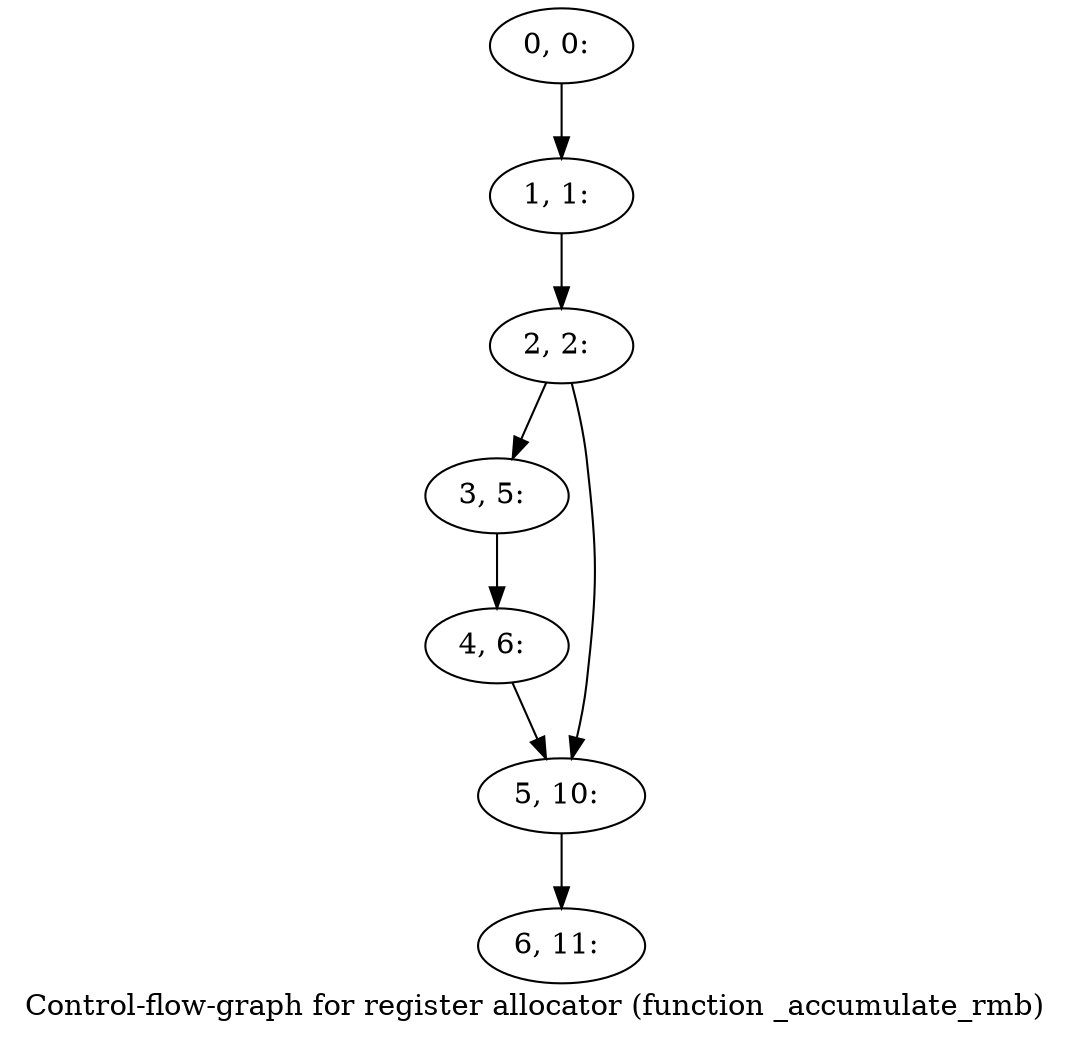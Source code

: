 digraph G {
graph [label="Control-flow-graph for register allocator (function _accumulate_rmb)"]
0[label="0, 0: "];
1[label="1, 1: "];
2[label="2, 2: "];
3[label="3, 5: "];
4[label="4, 6: "];
5[label="5, 10: "];
6[label="6, 11: "];
0->1 ;
1->2 ;
2->3 ;
2->5 ;
3->4 ;
4->5 ;
5->6 ;
}
